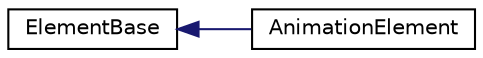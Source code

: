 digraph "クラス階層図"
{
  edge [fontname="Helvetica",fontsize="10",labelfontname="Helvetica",labelfontsize="10"];
  node [fontname="Helvetica",fontsize="10",shape=record];
  rankdir="LR";
  Node0 [label="ElementBase",height=0.2,width=0.4,color="black", fillcolor="white", style="filled",URL="$class_element_base.html"];
  Node0 -> Node1 [dir="back",color="midnightblue",fontsize="10",style="solid",fontname="Helvetica"];
  Node1 [label="AnimationElement",height=0.2,width=0.4,color="black", fillcolor="white", style="filled",URL="$class_animation_element.html"];
}
